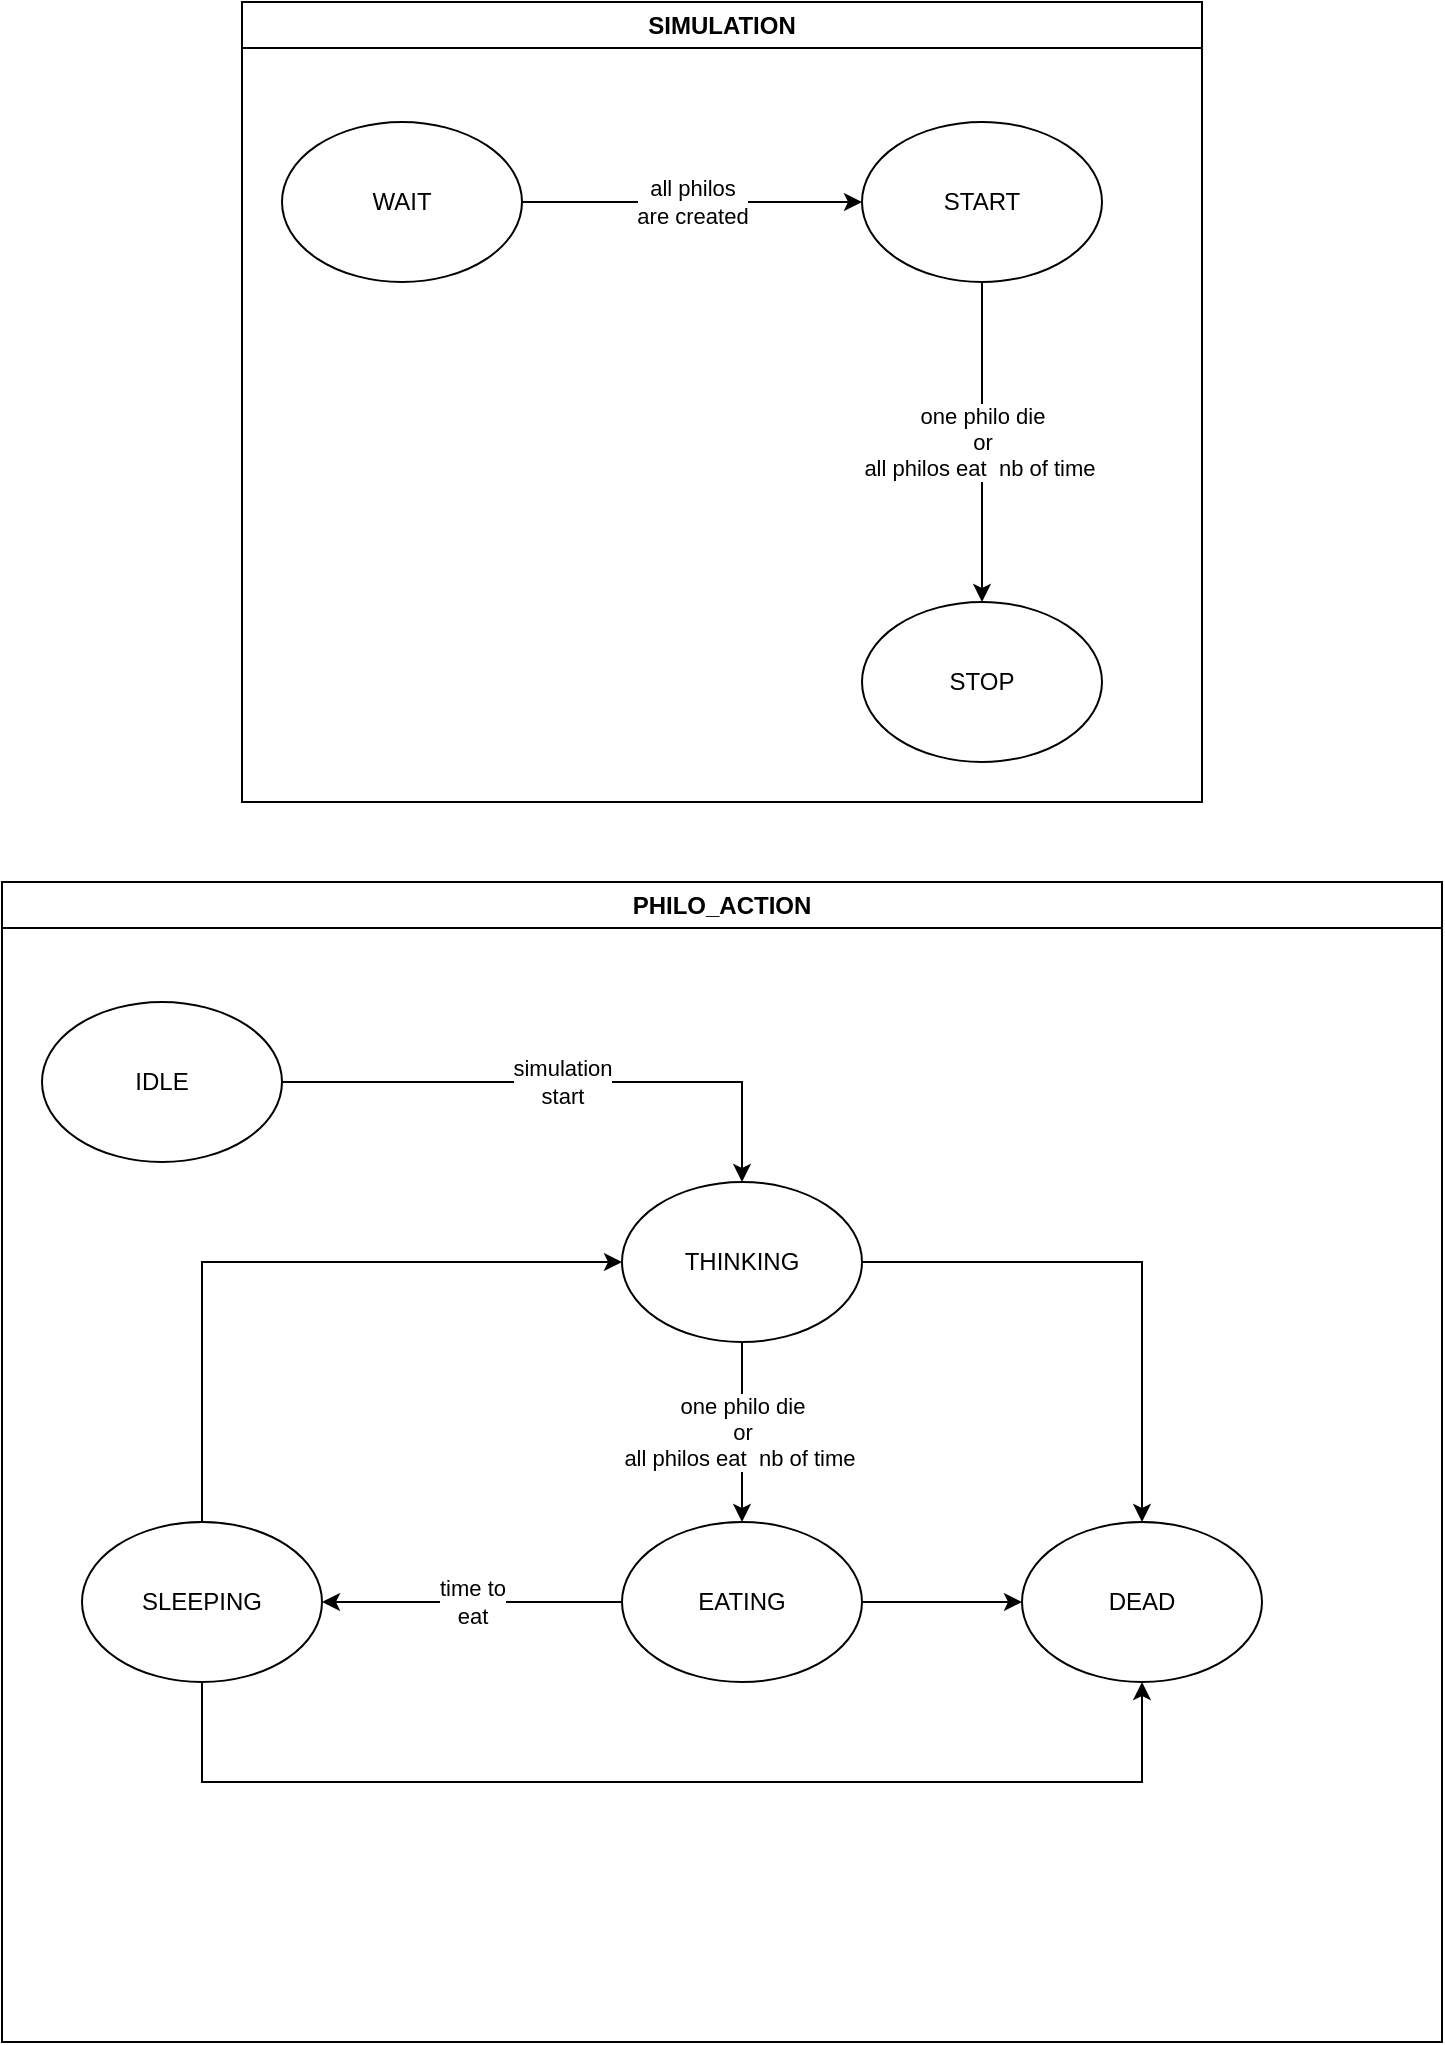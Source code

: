 <mxfile version="20.8.16" type="device"><diagram name="Page-1" id="SzgCQ6za0Uvg0B10-J-z"><mxGraphModel dx="1034" dy="1144" grid="1" gridSize="10" guides="1" tooltips="1" connect="1" arrows="1" fold="1" page="1" pageScale="1" pageWidth="850" pageHeight="1100" math="0" shadow="0"><root><mxCell id="0"/><mxCell id="1" parent="0"/><mxCell id="Ulp_o2ypDA3PhkCJgsw9-3" value="SIMULATION" style="swimlane;whiteSpace=wrap;html=1;" parent="1" vertex="1"><mxGeometry x="185" y="40" width="480" height="400" as="geometry"/></mxCell><mxCell id="Ulp_o2ypDA3PhkCJgsw9-9" value="all philos&lt;br&gt;are created" style="edgeStyle=orthogonalEdgeStyle;rounded=0;orthogonalLoop=1;jettySize=auto;html=1;" parent="Ulp_o2ypDA3PhkCJgsw9-3" source="Ulp_o2ypDA3PhkCJgsw9-4" target="Ulp_o2ypDA3PhkCJgsw9-8" edge="1"><mxGeometry relative="1" as="geometry"><Array as="points"><mxPoint x="170" y="100"/><mxPoint x="170" y="100"/></Array></mxGeometry></mxCell><mxCell id="Ulp_o2ypDA3PhkCJgsw9-4" value="WAIT" style="ellipse;whiteSpace=wrap;html=1;" parent="Ulp_o2ypDA3PhkCJgsw9-3" vertex="1"><mxGeometry x="20" y="60" width="120" height="80" as="geometry"/></mxCell><mxCell id="Ulp_o2ypDA3PhkCJgsw9-11" value="one philo die&lt;br&gt;or&lt;br&gt;all philos eat&amp;nbsp; nb of time&amp;nbsp;" style="edgeStyle=orthogonalEdgeStyle;rounded=0;orthogonalLoop=1;jettySize=auto;html=1;" parent="Ulp_o2ypDA3PhkCJgsw9-3" source="Ulp_o2ypDA3PhkCJgsw9-8" target="Ulp_o2ypDA3PhkCJgsw9-10" edge="1"><mxGeometry relative="1" as="geometry"/></mxCell><mxCell id="Ulp_o2ypDA3PhkCJgsw9-8" value="START" style="ellipse;whiteSpace=wrap;html=1;" parent="Ulp_o2ypDA3PhkCJgsw9-3" vertex="1"><mxGeometry x="310" y="60" width="120" height="80" as="geometry"/></mxCell><mxCell id="Ulp_o2ypDA3PhkCJgsw9-10" value="STOP" style="ellipse;whiteSpace=wrap;html=1;" parent="Ulp_o2ypDA3PhkCJgsw9-3" vertex="1"><mxGeometry x="310" y="300" width="120" height="80" as="geometry"/></mxCell><mxCell id="Ulp_o2ypDA3PhkCJgsw9-21" value="PHILO_ACTION" style="swimlane;whiteSpace=wrap;html=1;" parent="1" vertex="1"><mxGeometry x="65" y="480" width="720" height="580" as="geometry"/></mxCell><mxCell id="Ulp_o2ypDA3PhkCJgsw9-22" value="simulation&lt;br&gt;start" style="edgeStyle=orthogonalEdgeStyle;rounded=0;orthogonalLoop=1;jettySize=auto;html=1;" parent="Ulp_o2ypDA3PhkCJgsw9-21" source="Ulp_o2ypDA3PhkCJgsw9-23" target="Ulp_o2ypDA3PhkCJgsw9-25" edge="1"><mxGeometry relative="1" as="geometry"><Array as="points"><mxPoint x="170" y="100"/><mxPoint x="170" y="100"/></Array></mxGeometry></mxCell><mxCell id="Ulp_o2ypDA3PhkCJgsw9-23" value="IDLE" style="ellipse;whiteSpace=wrap;html=1;" parent="Ulp_o2ypDA3PhkCJgsw9-21" vertex="1"><mxGeometry x="20" y="60" width="120" height="80" as="geometry"/></mxCell><mxCell id="Ulp_o2ypDA3PhkCJgsw9-24" value="one philo die&lt;br&gt;or&lt;br&gt;all philos eat&amp;nbsp; nb of time&amp;nbsp;" style="edgeStyle=orthogonalEdgeStyle;rounded=0;orthogonalLoop=1;jettySize=auto;html=1;" parent="Ulp_o2ypDA3PhkCJgsw9-21" source="Ulp_o2ypDA3PhkCJgsw9-25" target="Ulp_o2ypDA3PhkCJgsw9-26" edge="1"><mxGeometry relative="1" as="geometry"/></mxCell><mxCell id="3rU36i3Ds47iqadxKGdt-4" style="edgeStyle=orthogonalEdgeStyle;rounded=0;orthogonalLoop=1;jettySize=auto;html=1;exitX=1;exitY=0.5;exitDx=0;exitDy=0;" parent="Ulp_o2ypDA3PhkCJgsw9-21" source="Ulp_o2ypDA3PhkCJgsw9-25" target="3rU36i3Ds47iqadxKGdt-2" edge="1"><mxGeometry relative="1" as="geometry"/></mxCell><mxCell id="Ulp_o2ypDA3PhkCJgsw9-25" value="THINKING" style="ellipse;whiteSpace=wrap;html=1;" parent="Ulp_o2ypDA3PhkCJgsw9-21" vertex="1"><mxGeometry x="310" y="150" width="120" height="80" as="geometry"/></mxCell><mxCell id="Ulp_o2ypDA3PhkCJgsw9-28" value="time to&lt;br&gt;eat" style="edgeStyle=orthogonalEdgeStyle;rounded=0;orthogonalLoop=1;jettySize=auto;html=1;" parent="Ulp_o2ypDA3PhkCJgsw9-21" source="Ulp_o2ypDA3PhkCJgsw9-26" target="Ulp_o2ypDA3PhkCJgsw9-27" edge="1"><mxGeometry relative="1" as="geometry"/></mxCell><mxCell id="3rU36i3Ds47iqadxKGdt-3" value="" style="edgeStyle=orthogonalEdgeStyle;rounded=0;orthogonalLoop=1;jettySize=auto;html=1;" parent="Ulp_o2ypDA3PhkCJgsw9-21" source="Ulp_o2ypDA3PhkCJgsw9-26" target="3rU36i3Ds47iqadxKGdt-2" edge="1"><mxGeometry relative="1" as="geometry"/></mxCell><mxCell id="Ulp_o2ypDA3PhkCJgsw9-26" value="EATING" style="ellipse;whiteSpace=wrap;html=1;" parent="Ulp_o2ypDA3PhkCJgsw9-21" vertex="1"><mxGeometry x="310" y="320" width="120" height="80" as="geometry"/></mxCell><mxCell id="Ulp_o2ypDA3PhkCJgsw9-29" style="edgeStyle=orthogonalEdgeStyle;rounded=0;orthogonalLoop=1;jettySize=auto;html=1;exitX=0.5;exitY=0;exitDx=0;exitDy=0;entryX=0;entryY=0.5;entryDx=0;entryDy=0;" parent="Ulp_o2ypDA3PhkCJgsw9-21" source="Ulp_o2ypDA3PhkCJgsw9-27" target="Ulp_o2ypDA3PhkCJgsw9-25" edge="1"><mxGeometry relative="1" as="geometry"/></mxCell><mxCell id="b_j3Q5ojX6CZekgEFZHF-1" style="edgeStyle=orthogonalEdgeStyle;rounded=0;orthogonalLoop=1;jettySize=auto;html=1;exitX=0.5;exitY=1;exitDx=0;exitDy=0;entryX=0.5;entryY=1;entryDx=0;entryDy=0;" parent="Ulp_o2ypDA3PhkCJgsw9-21" source="Ulp_o2ypDA3PhkCJgsw9-27" target="3rU36i3Ds47iqadxKGdt-2" edge="1"><mxGeometry relative="1" as="geometry"><Array as="points"><mxPoint x="100" y="450"/><mxPoint x="570" y="450"/></Array></mxGeometry></mxCell><mxCell id="Ulp_o2ypDA3PhkCJgsw9-27" value="SLEEPING" style="ellipse;whiteSpace=wrap;html=1;" parent="Ulp_o2ypDA3PhkCJgsw9-21" vertex="1"><mxGeometry x="40" y="320" width="120" height="80" as="geometry"/></mxCell><mxCell id="3rU36i3Ds47iqadxKGdt-2" value="DEAD" style="ellipse;whiteSpace=wrap;html=1;" parent="Ulp_o2ypDA3PhkCJgsw9-21" vertex="1"><mxGeometry x="510" y="320" width="120" height="80" as="geometry"/></mxCell></root></mxGraphModel></diagram></mxfile>